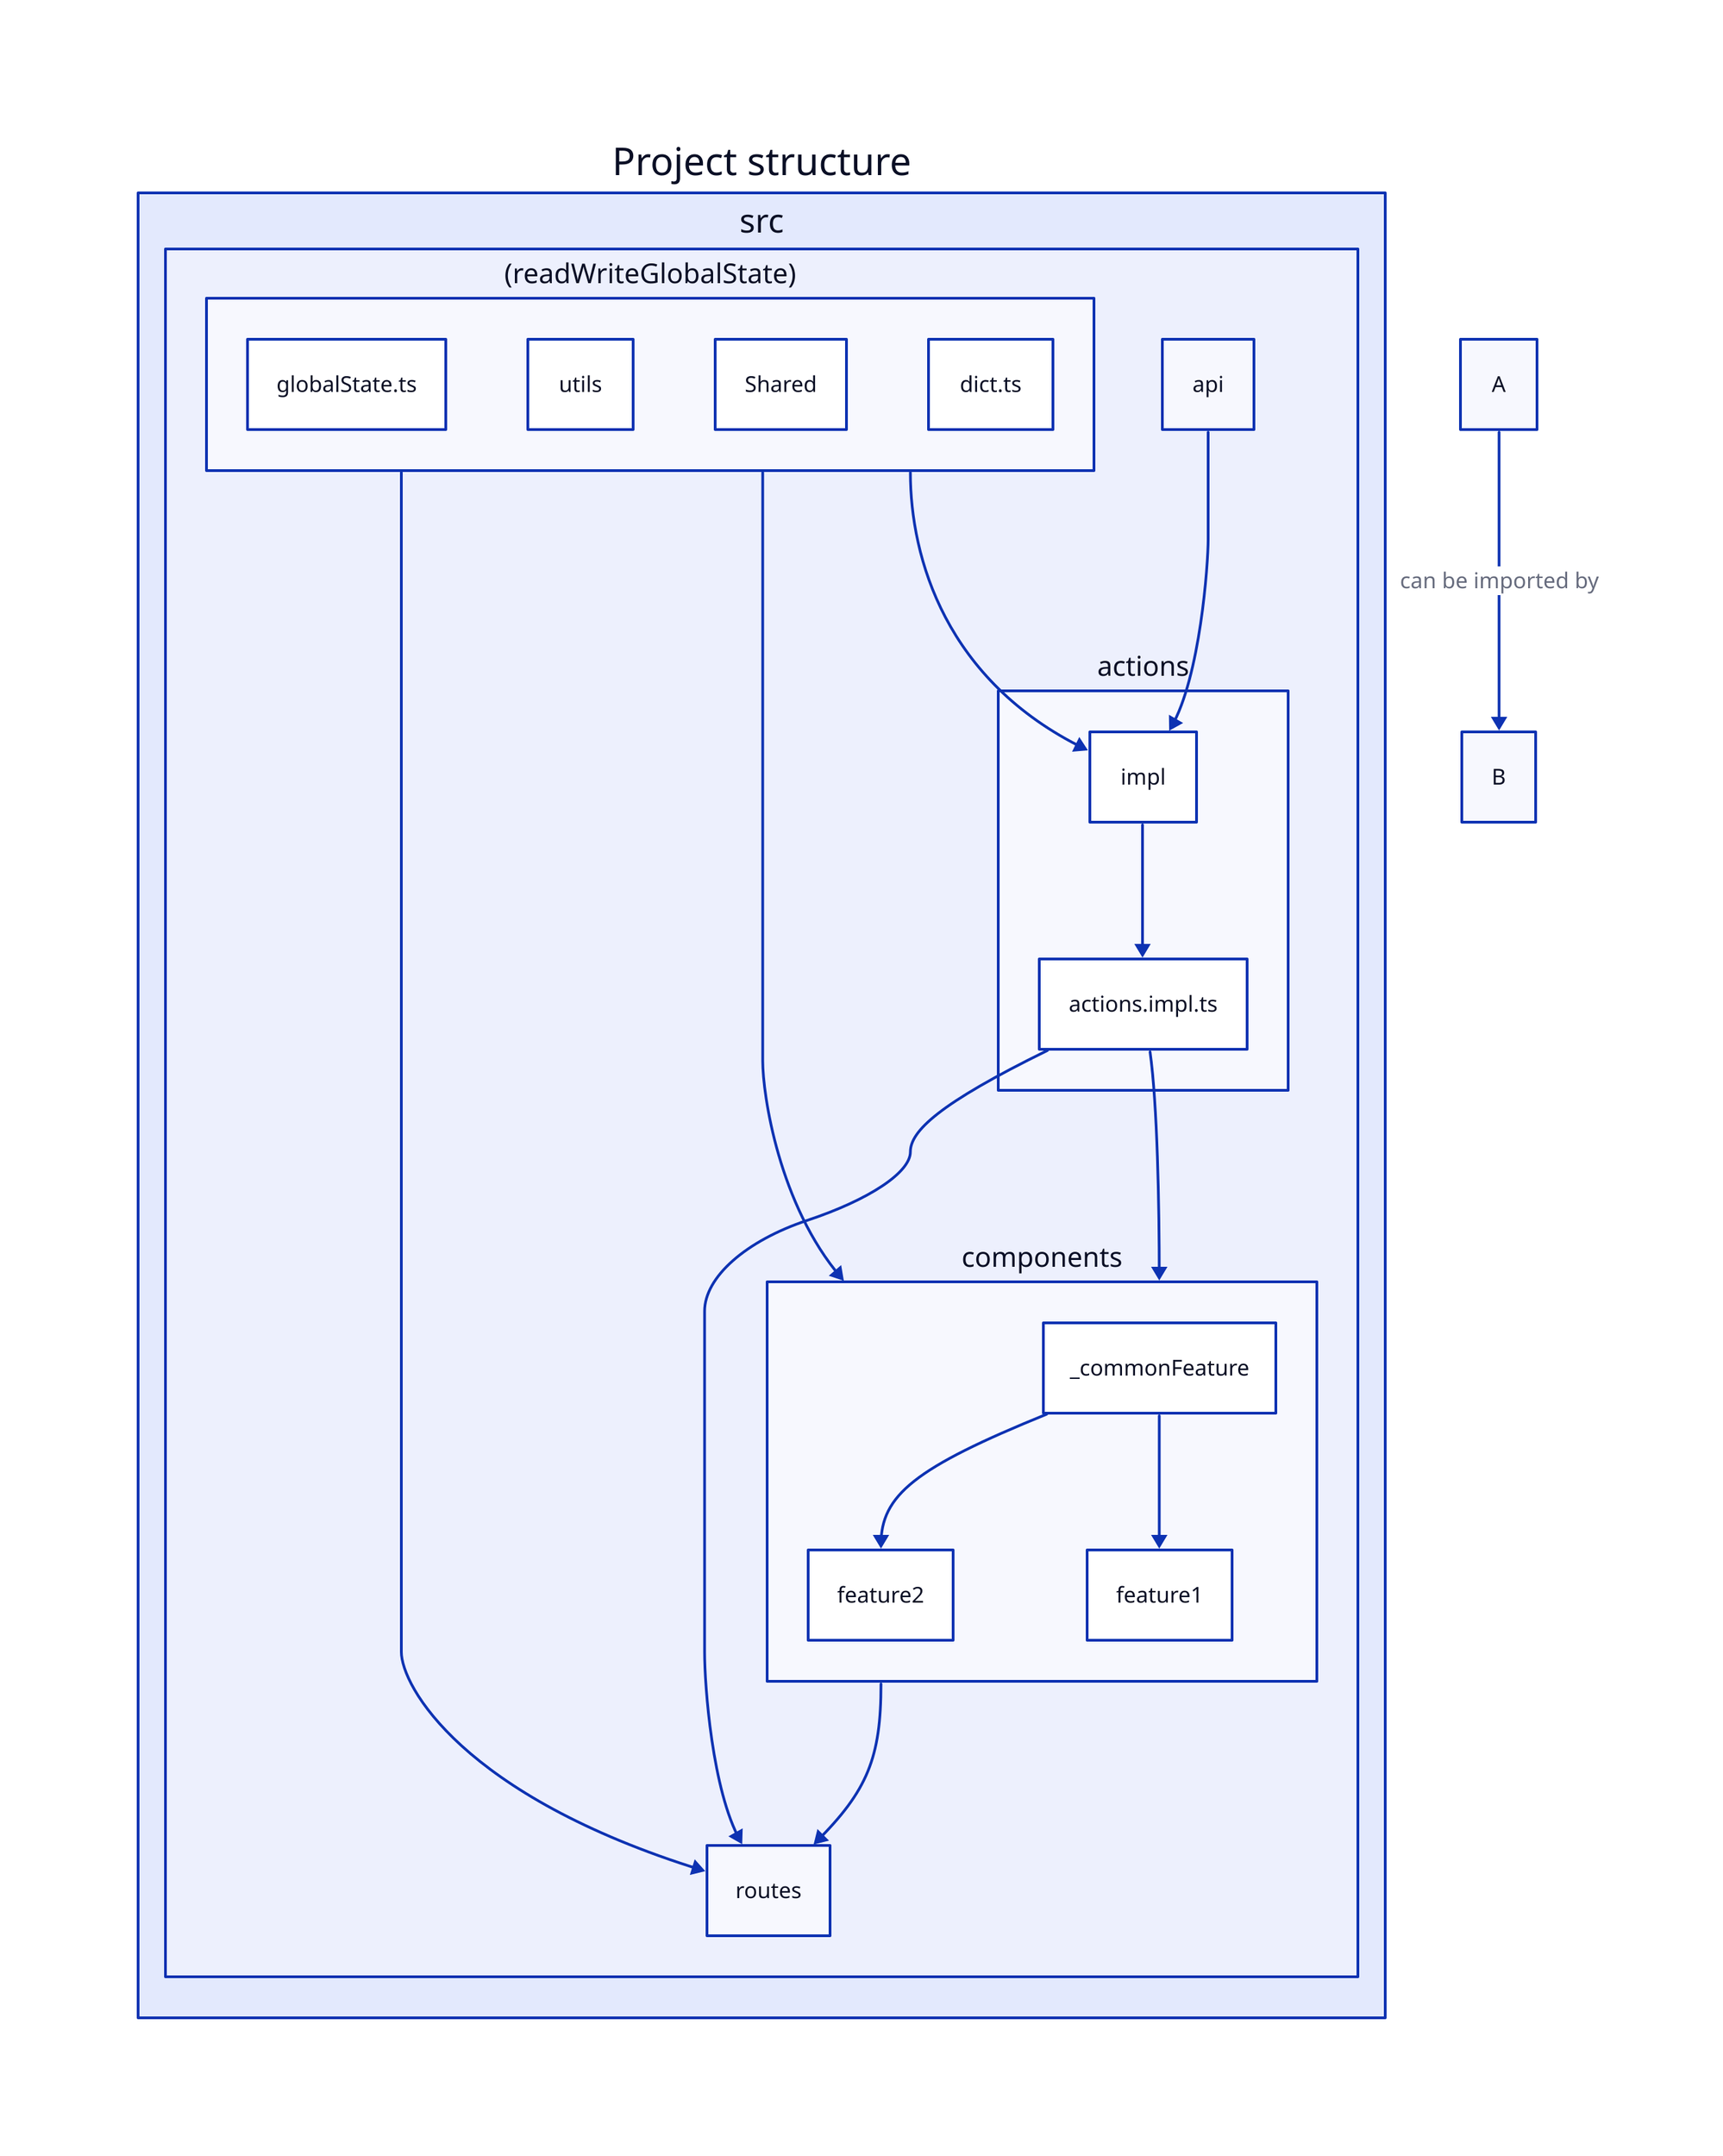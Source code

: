 Project structure: {
  src: {
    "(readWriteGlobalState)": {
      "globalState.ts"
      utils
      Shared
      "dict.ts"
    }

    api

    actions: {
      "actions.impl.ts"
      impl

      impl -> "actions.impl.ts"
    }

    components: {
      _commonFeature
      feature1
      feature2

      _commonFeature -> feature1
      _commonFeature -> feature2
    }

    routes

    "(readWriteGlobalState)" -> actions.impl
    "(readWriteGlobalState)" -> components
    "(readWriteGlobalState)" -> routes
    api -> actions.impl
    actions."actions.impl.ts" -> components
    actions."actions.impl.ts" -> routes
    components -> routes
  }
}

A -> B: can be imported by
